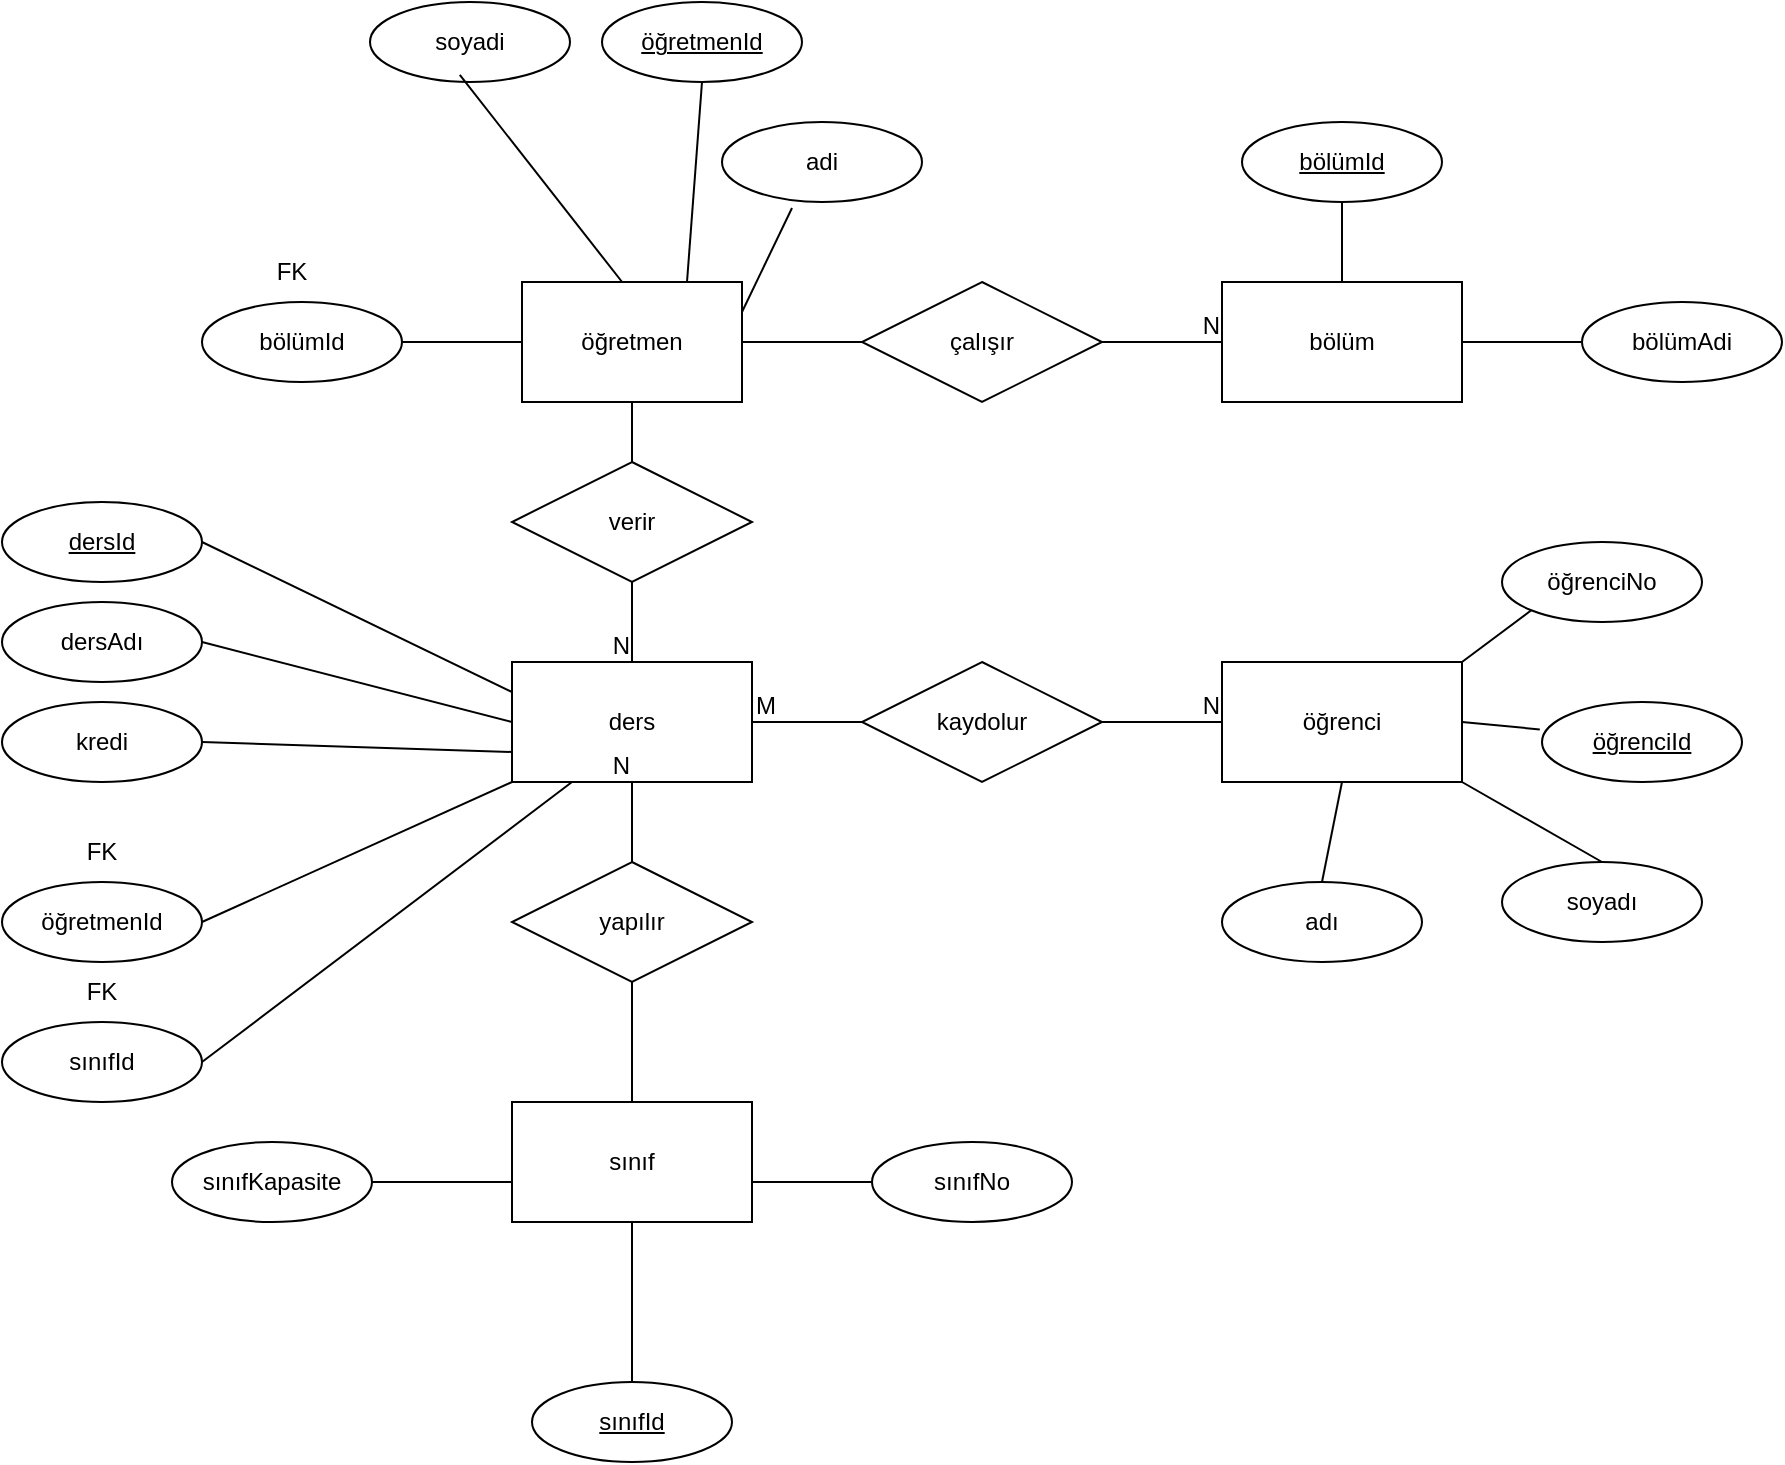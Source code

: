 <mxfile version="28.2.5">
  <diagram name="Sayfa -1" id="FAeW4Tjnd5UTCkGNhGMS">
    <mxGraphModel dx="2200" dy="736" grid="1" gridSize="10" guides="1" tooltips="1" connect="1" arrows="1" fold="1" page="1" pageScale="1" pageWidth="827" pageHeight="1169" math="0" shadow="0">
      <root>
        <mxCell id="0" />
        <mxCell id="1" parent="0" />
        <mxCell id="xSJKJZVNPm51We8t5A6b-2" value="bölüm" style="rounded=0;whiteSpace=wrap;html=1;" vertex="1" parent="1">
          <mxGeometry x="520" y="160" width="120" height="60" as="geometry" />
        </mxCell>
        <mxCell id="xSJKJZVNPm51We8t5A6b-3" value="sınıf" style="rounded=0;whiteSpace=wrap;html=1;" vertex="1" parent="1">
          <mxGeometry x="165" y="570" width="120" height="60" as="geometry" />
        </mxCell>
        <mxCell id="xSJKJZVNPm51We8t5A6b-4" value="öğrenci" style="rounded=0;whiteSpace=wrap;html=1;" vertex="1" parent="1">
          <mxGeometry x="520" y="350" width="120" height="60" as="geometry" />
        </mxCell>
        <mxCell id="xSJKJZVNPm51We8t5A6b-6" value="ders" style="rounded=0;whiteSpace=wrap;html=1;" vertex="1" parent="1">
          <mxGeometry x="165" y="350" width="120" height="60" as="geometry" />
        </mxCell>
        <mxCell id="xSJKJZVNPm51We8t5A6b-19" value="" style="endArrow=none;html=1;rounded=0;entryX=0;entryY=0.5;entryDx=0;entryDy=0;" edge="1" parent="1" source="xSJKJZVNPm51We8t5A6b-28" target="xSJKJZVNPm51We8t5A6b-2">
          <mxGeometry relative="1" as="geometry">
            <mxPoint x="130" y="189.66" as="sourcePoint" />
            <mxPoint x="290" y="189.66" as="targetPoint" />
          </mxGeometry>
        </mxCell>
        <mxCell id="xSJKJZVNPm51We8t5A6b-20" value="N" style="resizable=0;html=1;whiteSpace=wrap;align=right;verticalAlign=bottom;" connectable="0" vertex="1" parent="xSJKJZVNPm51We8t5A6b-19">
          <mxGeometry x="1" relative="1" as="geometry" />
        </mxCell>
        <mxCell id="xSJKJZVNPm51We8t5A6b-24" value="" style="endArrow=none;html=1;rounded=0;exitX=0.5;exitY=1;exitDx=0;exitDy=0;entryX=0.5;entryY=0;entryDx=0;entryDy=0;" edge="1" parent="1" source="xSJKJZVNPm51We8t5A6b-5" target="xSJKJZVNPm51We8t5A6b-6">
          <mxGeometry relative="1" as="geometry">
            <mxPoint x="280" y="300" as="sourcePoint" />
            <mxPoint x="440" y="300" as="targetPoint" />
          </mxGeometry>
        </mxCell>
        <mxCell id="xSJKJZVNPm51We8t5A6b-25" value="N" style="resizable=0;html=1;whiteSpace=wrap;align=right;verticalAlign=bottom;" connectable="0" vertex="1" parent="xSJKJZVNPm51We8t5A6b-24">
          <mxGeometry x="1" relative="1" as="geometry" />
        </mxCell>
        <mxCell id="xSJKJZVNPm51We8t5A6b-26" value="" style="endArrow=none;html=1;rounded=0;entryX=0.5;entryY=1;entryDx=0;entryDy=0;exitX=0.5;exitY=0;exitDx=0;exitDy=0;" edge="1" parent="1" source="xSJKJZVNPm51We8t5A6b-30" target="xSJKJZVNPm51We8t5A6b-6">
          <mxGeometry relative="1" as="geometry">
            <mxPoint x="75" y="478" as="sourcePoint" />
            <mxPoint x="75" y="370" as="targetPoint" />
            <Array as="points" />
          </mxGeometry>
        </mxCell>
        <mxCell id="xSJKJZVNPm51We8t5A6b-27" value="N" style="resizable=0;html=1;whiteSpace=wrap;align=right;verticalAlign=bottom;" connectable="0" vertex="1" parent="xSJKJZVNPm51We8t5A6b-26">
          <mxGeometry x="1" relative="1" as="geometry" />
        </mxCell>
        <mxCell id="xSJKJZVNPm51We8t5A6b-29" value="verir" style="shape=rhombus;perimeter=rhombusPerimeter;whiteSpace=wrap;html=1;align=center;" vertex="1" parent="1">
          <mxGeometry x="165" y="250" width="120" height="60" as="geometry" />
        </mxCell>
        <mxCell id="xSJKJZVNPm51We8t5A6b-32" value="bölümId" style="ellipse;whiteSpace=wrap;html=1;align=center;fontStyle=4;" vertex="1" parent="1">
          <mxGeometry x="530" y="80" width="100" height="40" as="geometry" />
        </mxCell>
        <mxCell id="xSJKJZVNPm51We8t5A6b-34" value="" style="endArrow=none;html=1;rounded=0;entryX=0.5;entryY=1;entryDx=0;entryDy=0;exitX=0.5;exitY=0;exitDx=0;exitDy=0;" edge="1" parent="1" source="xSJKJZVNPm51We8t5A6b-2" target="xSJKJZVNPm51We8t5A6b-32">
          <mxGeometry width="50" height="50" relative="1" as="geometry">
            <mxPoint x="319" y="160" as="sourcePoint" />
            <mxPoint x="369" y="110" as="targetPoint" />
            <Array as="points" />
          </mxGeometry>
        </mxCell>
        <mxCell id="xSJKJZVNPm51We8t5A6b-35" value="bölümAdi" style="ellipse;whiteSpace=wrap;html=1;align=center;" vertex="1" parent="1">
          <mxGeometry x="700" y="170" width="100" height="40" as="geometry" />
        </mxCell>
        <mxCell id="xSJKJZVNPm51We8t5A6b-36" value="" style="endArrow=none;html=1;rounded=0;entryX=0;entryY=0.5;entryDx=0;entryDy=0;exitX=1;exitY=0.5;exitDx=0;exitDy=0;" edge="1" parent="1" source="xSJKJZVNPm51We8t5A6b-2" target="xSJKJZVNPm51We8t5A6b-35">
          <mxGeometry width="50" height="50" relative="1" as="geometry">
            <mxPoint x="340" y="340" as="sourcePoint" />
            <mxPoint x="390" y="290" as="targetPoint" />
            <Array as="points" />
          </mxGeometry>
        </mxCell>
        <mxCell id="xSJKJZVNPm51We8t5A6b-37" value="soyadi" style="ellipse;whiteSpace=wrap;html=1;align=center;" vertex="1" parent="1">
          <mxGeometry x="94" y="20" width="100" height="40" as="geometry" />
        </mxCell>
        <mxCell id="xSJKJZVNPm51We8t5A6b-38" value="adi" style="ellipse;whiteSpace=wrap;html=1;align=center;" vertex="1" parent="1">
          <mxGeometry x="270" y="80" width="100" height="40" as="geometry" />
        </mxCell>
        <mxCell id="xSJKJZVNPm51We8t5A6b-39" value="öğrenciId" style="ellipse;whiteSpace=wrap;html=1;align=center;fontStyle=4;" vertex="1" parent="1">
          <mxGeometry x="680" y="370" width="100" height="40" as="geometry" />
        </mxCell>
        <mxCell id="xSJKJZVNPm51We8t5A6b-40" value="" style="endArrow=none;html=1;rounded=0;entryX=-0.011;entryY=0.343;entryDx=0;entryDy=0;entryPerimeter=0;exitX=1;exitY=0.5;exitDx=0;exitDy=0;" edge="1" parent="1" source="xSJKJZVNPm51We8t5A6b-4" target="xSJKJZVNPm51We8t5A6b-39">
          <mxGeometry width="50" height="50" relative="1" as="geometry">
            <mxPoint x="340" y="340" as="sourcePoint" />
            <mxPoint x="390" y="290" as="targetPoint" />
          </mxGeometry>
        </mxCell>
        <mxCell id="xSJKJZVNPm51We8t5A6b-41" value="" style="endArrow=none;html=1;rounded=0;entryX=0.449;entryY=0.912;entryDx=0;entryDy=0;entryPerimeter=0;exitX=0.455;exitY=0;exitDx=0;exitDy=0;exitPerimeter=0;" edge="1" parent="1" source="xSJKJZVNPm51We8t5A6b-5" target="xSJKJZVNPm51We8t5A6b-37">
          <mxGeometry width="50" height="50" relative="1" as="geometry">
            <mxPoint x="340" y="340" as="sourcePoint" />
            <mxPoint x="390" y="290" as="targetPoint" />
            <Array as="points" />
          </mxGeometry>
        </mxCell>
        <mxCell id="xSJKJZVNPm51We8t5A6b-42" value="" style="endArrow=none;html=1;rounded=0;entryX=0.35;entryY=1.075;entryDx=0;entryDy=0;entryPerimeter=0;exitX=1;exitY=0.25;exitDx=0;exitDy=0;" edge="1" parent="1" source="xSJKJZVNPm51We8t5A6b-5" target="xSJKJZVNPm51We8t5A6b-38">
          <mxGeometry width="50" height="50" relative="1" as="geometry">
            <mxPoint x="430" y="290" as="sourcePoint" />
            <mxPoint x="480" y="240" as="targetPoint" />
          </mxGeometry>
        </mxCell>
        <mxCell id="xSJKJZVNPm51We8t5A6b-43" value="öğretmenId" style="ellipse;whiteSpace=wrap;html=1;align=center;fontStyle=4;" vertex="1" parent="1">
          <mxGeometry x="210" y="20" width="100" height="40" as="geometry" />
        </mxCell>
        <mxCell id="xSJKJZVNPm51We8t5A6b-44" value="" style="endArrow=none;html=1;rounded=0;entryX=0.5;entryY=1;entryDx=0;entryDy=0;exitX=0.75;exitY=0;exitDx=0;exitDy=0;" edge="1" parent="1" source="xSJKJZVNPm51We8t5A6b-5" target="xSJKJZVNPm51We8t5A6b-43">
          <mxGeometry width="50" height="50" relative="1" as="geometry">
            <mxPoint x="430" y="290" as="sourcePoint" />
            <mxPoint x="480" y="240" as="targetPoint" />
          </mxGeometry>
        </mxCell>
        <mxCell id="xSJKJZVNPm51We8t5A6b-46" value="" style="endArrow=none;html=1;rounded=0;entryX=0;entryY=0.5;entryDx=0;entryDy=0;" edge="1" parent="1" source="xSJKJZVNPm51We8t5A6b-5" target="xSJKJZVNPm51We8t5A6b-28">
          <mxGeometry relative="1" as="geometry">
            <mxPoint x="130" y="189.66" as="sourcePoint" />
            <mxPoint x="520" y="190" as="targetPoint" />
          </mxGeometry>
        </mxCell>
        <mxCell id="xSJKJZVNPm51We8t5A6b-28" value="çalışır" style="shape=rhombus;perimeter=rhombusPerimeter;whiteSpace=wrap;html=1;align=center;" vertex="1" parent="1">
          <mxGeometry x="340" y="160" width="120" height="60" as="geometry" />
        </mxCell>
        <mxCell id="xSJKJZVNPm51We8t5A6b-5" value="öğretmen" style="rounded=0;whiteSpace=wrap;html=1;" vertex="1" parent="1">
          <mxGeometry x="170" y="160" width="110" height="60" as="geometry" />
        </mxCell>
        <mxCell id="xSJKJZVNPm51We8t5A6b-52" value="" style="endArrow=none;html=1;rounded=0;entryX=0;entryY=0.5;entryDx=0;entryDy=0;" edge="1" parent="1" source="xSJKJZVNPm51We8t5A6b-31" target="xSJKJZVNPm51We8t5A6b-4">
          <mxGeometry relative="1" as="geometry">
            <mxPoint x="140" y="360" as="sourcePoint" />
            <mxPoint x="530" y="270" as="targetPoint" />
          </mxGeometry>
        </mxCell>
        <mxCell id="xSJKJZVNPm51We8t5A6b-54" value="N" style="resizable=0;html=1;whiteSpace=wrap;align=right;verticalAlign=bottom;" connectable="0" vertex="1" parent="xSJKJZVNPm51We8t5A6b-52">
          <mxGeometry x="1" relative="1" as="geometry" />
        </mxCell>
        <mxCell id="xSJKJZVNPm51We8t5A6b-55" value="" style="endArrow=none;html=1;rounded=0;entryX=0;entryY=0.5;entryDx=0;entryDy=0;exitX=1;exitY=0.5;exitDx=0;exitDy=0;" edge="1" parent="1" source="xSJKJZVNPm51We8t5A6b-6" target="xSJKJZVNPm51We8t5A6b-31">
          <mxGeometry relative="1" as="geometry">
            <mxPoint x="210" y="360" as="sourcePoint" />
            <mxPoint x="420" y="360" as="targetPoint" />
          </mxGeometry>
        </mxCell>
        <mxCell id="xSJKJZVNPm51We8t5A6b-56" value="M" style="resizable=0;html=1;whiteSpace=wrap;align=left;verticalAlign=bottom;" connectable="0" vertex="1" parent="xSJKJZVNPm51We8t5A6b-55">
          <mxGeometry x="-1" relative="1" as="geometry" />
        </mxCell>
        <mxCell id="xSJKJZVNPm51We8t5A6b-31" value="kaydolur" style="shape=rhombus;perimeter=rhombusPerimeter;whiteSpace=wrap;html=1;align=center;" vertex="1" parent="1">
          <mxGeometry x="340" y="350" width="120" height="60" as="geometry" />
        </mxCell>
        <mxCell id="xSJKJZVNPm51We8t5A6b-59" value="" style="endArrow=none;html=1;rounded=0;entryX=0.5;entryY=1;entryDx=0;entryDy=0;exitX=0.5;exitY=0;exitDx=0;exitDy=0;" edge="1" parent="1" source="xSJKJZVNPm51We8t5A6b-3" target="xSJKJZVNPm51We8t5A6b-30">
          <mxGeometry relative="1" as="geometry">
            <mxPoint x="144" y="510" as="sourcePoint" />
            <mxPoint x="144" y="390" as="targetPoint" />
            <Array as="points" />
          </mxGeometry>
        </mxCell>
        <mxCell id="xSJKJZVNPm51We8t5A6b-30" value="yapılır" style="shape=rhombus;perimeter=rhombusPerimeter;whiteSpace=wrap;html=1;align=center;" vertex="1" parent="1">
          <mxGeometry x="165" y="450" width="120" height="60" as="geometry" />
        </mxCell>
        <mxCell id="xSJKJZVNPm51We8t5A6b-61" value="bölümId" style="ellipse;whiteSpace=wrap;html=1;align=center;" vertex="1" parent="1">
          <mxGeometry x="10" y="170" width="100" height="40" as="geometry" />
        </mxCell>
        <mxCell id="xSJKJZVNPm51We8t5A6b-62" value="" style="line;strokeWidth=1;rotatable=0;dashed=0;labelPosition=right;align=left;verticalAlign=middle;spacingTop=0;spacingLeft=6;points=[];portConstraint=eastwest;" vertex="1" parent="1">
          <mxGeometry x="110" y="185" width="60" height="10" as="geometry" />
        </mxCell>
        <mxCell id="xSJKJZVNPm51We8t5A6b-63" value="" style="shape=table;startSize=0;container=1;collapsible=1;childLayout=tableLayout;fixedRows=1;rowLines=0;fontStyle=0;align=center;resizeLast=1;strokeColor=none;fillColor=none;collapsible=0;" vertex="1" parent="1">
          <mxGeometry x="40" y="140" width="50" height="30" as="geometry" />
        </mxCell>
        <mxCell id="xSJKJZVNPm51We8t5A6b-64" value="" style="shape=tableRow;horizontal=0;startSize=0;swimlaneHead=0;swimlaneBody=0;fillColor=none;collapsible=0;dropTarget=0;points=[[0,0.5],[1,0.5]];portConstraint=eastwest;top=0;left=0;right=0;bottom=0;" vertex="1" parent="xSJKJZVNPm51We8t5A6b-63">
          <mxGeometry width="30" height="30" as="geometry" />
        </mxCell>
        <mxCell id="xSJKJZVNPm51We8t5A6b-65" value="FK" style="shape=partialRectangle;connectable=0;fillColor=none;top=0;left=0;bottom=0;right=0;fontStyle=0;overflow=hidden;whiteSpace=wrap;html=1;" vertex="1" parent="xSJKJZVNPm51We8t5A6b-64">
          <mxGeometry width="30" height="30" as="geometry">
            <mxRectangle width="30" height="30" as="alternateBounds" />
          </mxGeometry>
        </mxCell>
        <mxCell id="xSJKJZVNPm51We8t5A6b-66" value="" style="shape=partialRectangle;connectable=0;fillColor=none;top=0;left=0;bottom=0;right=0;align=left;spacingLeft=6;fontStyle=0;overflow=hidden;whiteSpace=wrap;html=1;" vertex="1" parent="xSJKJZVNPm51We8t5A6b-64">
          <mxGeometry x="30" height="30" as="geometry">
            <mxRectangle height="30" as="alternateBounds" />
          </mxGeometry>
        </mxCell>
        <mxCell id="xSJKJZVNPm51We8t5A6b-67" value="sınıfId" style="ellipse;whiteSpace=wrap;html=1;align=center;fontStyle=4;" vertex="1" parent="1">
          <mxGeometry x="175" y="710" width="100" height="40" as="geometry" />
        </mxCell>
        <mxCell id="xSJKJZVNPm51We8t5A6b-68" value="sınıfNo" style="ellipse;whiteSpace=wrap;html=1;align=center;" vertex="1" parent="1">
          <mxGeometry x="345" y="590" width="100" height="40" as="geometry" />
        </mxCell>
        <mxCell id="xSJKJZVNPm51We8t5A6b-69" value="sınıfKapasite" style="ellipse;whiteSpace=wrap;html=1;align=center;" vertex="1" parent="1">
          <mxGeometry x="-5" y="590" width="100" height="40" as="geometry" />
        </mxCell>
        <mxCell id="xSJKJZVNPm51We8t5A6b-70" value="" style="line;strokeWidth=1;rotatable=0;dashed=0;labelPosition=right;align=left;verticalAlign=middle;spacingTop=0;spacingLeft=6;points=[];portConstraint=eastwest;" vertex="1" parent="1">
          <mxGeometry x="95" y="605" width="70" height="10" as="geometry" />
        </mxCell>
        <mxCell id="xSJKJZVNPm51We8t5A6b-71" value="" style="line;strokeWidth=1;rotatable=0;dashed=0;labelPosition=right;align=left;verticalAlign=middle;spacingTop=0;spacingLeft=6;points=[];portConstraint=eastwest;" vertex="1" parent="1">
          <mxGeometry x="285" y="605" width="60" height="10" as="geometry" />
        </mxCell>
        <mxCell id="xSJKJZVNPm51We8t5A6b-74" value="" style="endArrow=none;html=1;rounded=0;entryX=0.5;entryY=0;entryDx=0;entryDy=0;exitX=0.5;exitY=1;exitDx=0;exitDy=0;" edge="1" parent="1" source="xSJKJZVNPm51We8t5A6b-3" target="xSJKJZVNPm51We8t5A6b-67">
          <mxGeometry relative="1" as="geometry">
            <mxPoint x="370" y="510" as="sourcePoint" />
            <mxPoint x="530" y="510" as="targetPoint" />
          </mxGeometry>
        </mxCell>
        <mxCell id="xSJKJZVNPm51We8t5A6b-76" value="sınıfId" style="ellipse;whiteSpace=wrap;html=1;align=center;" vertex="1" parent="1">
          <mxGeometry x="-90" y="530" width="100" height="40" as="geometry" />
        </mxCell>
        <mxCell id="xSJKJZVNPm51We8t5A6b-77" value="öğretmenId" style="ellipse;whiteSpace=wrap;html=1;align=center;" vertex="1" parent="1">
          <mxGeometry x="-90" y="460" width="100" height="40" as="geometry" />
        </mxCell>
        <mxCell id="xSJKJZVNPm51We8t5A6b-78" value="kredi" style="ellipse;whiteSpace=wrap;html=1;align=center;" vertex="1" parent="1">
          <mxGeometry x="-90" y="370" width="100" height="40" as="geometry" />
        </mxCell>
        <mxCell id="xSJKJZVNPm51We8t5A6b-79" value="dersAdı" style="ellipse;whiteSpace=wrap;html=1;align=center;" vertex="1" parent="1">
          <mxGeometry x="-90" y="320" width="100" height="40" as="geometry" />
        </mxCell>
        <mxCell id="xSJKJZVNPm51We8t5A6b-80" value="dersId" style="ellipse;whiteSpace=wrap;html=1;align=center;fontStyle=4;" vertex="1" parent="1">
          <mxGeometry x="-90" y="270" width="100" height="40" as="geometry" />
        </mxCell>
        <mxCell id="xSJKJZVNPm51We8t5A6b-83" value="" style="endArrow=none;html=1;rounded=0;exitX=1;exitY=0.5;exitDx=0;exitDy=0;entryX=0.25;entryY=1;entryDx=0;entryDy=0;" edge="1" parent="1" source="xSJKJZVNPm51We8t5A6b-76" target="xSJKJZVNPm51We8t5A6b-6">
          <mxGeometry relative="1" as="geometry">
            <mxPoint x="370" y="450" as="sourcePoint" />
            <mxPoint x="530" y="450" as="targetPoint" />
          </mxGeometry>
        </mxCell>
        <mxCell id="xSJKJZVNPm51We8t5A6b-84" value="" style="endArrow=none;html=1;rounded=0;exitX=1;exitY=0.5;exitDx=0;exitDy=0;entryX=0;entryY=0.75;entryDx=0;entryDy=0;" edge="1" parent="1" source="xSJKJZVNPm51We8t5A6b-78" target="xSJKJZVNPm51We8t5A6b-6">
          <mxGeometry relative="1" as="geometry">
            <mxPoint x="60" y="540" as="sourcePoint" />
            <mxPoint x="245" y="430" as="targetPoint" />
          </mxGeometry>
        </mxCell>
        <mxCell id="xSJKJZVNPm51We8t5A6b-85" value="" style="endArrow=none;html=1;rounded=0;exitX=1;exitY=0.5;exitDx=0;exitDy=0;entryX=0;entryY=1;entryDx=0;entryDy=0;" edge="1" parent="1" source="xSJKJZVNPm51We8t5A6b-77" target="xSJKJZVNPm51We8t5A6b-6">
          <mxGeometry relative="1" as="geometry">
            <mxPoint x="60" y="540" as="sourcePoint" />
            <mxPoint x="245" y="430" as="targetPoint" />
          </mxGeometry>
        </mxCell>
        <mxCell id="xSJKJZVNPm51We8t5A6b-86" value="" style="endArrow=none;html=1;rounded=0;exitX=1;exitY=0.5;exitDx=0;exitDy=0;entryX=0;entryY=0.5;entryDx=0;entryDy=0;" edge="1" parent="1" source="xSJKJZVNPm51We8t5A6b-79" target="xSJKJZVNPm51We8t5A6b-6">
          <mxGeometry relative="1" as="geometry">
            <mxPoint x="70" y="460" as="sourcePoint" />
            <mxPoint x="255" y="350" as="targetPoint" />
          </mxGeometry>
        </mxCell>
        <mxCell id="xSJKJZVNPm51We8t5A6b-87" value="" style="endArrow=none;html=1;rounded=0;exitX=1;exitY=0.5;exitDx=0;exitDy=0;entryX=0;entryY=0.25;entryDx=0;entryDy=0;" edge="1" parent="1" source="xSJKJZVNPm51We8t5A6b-80" target="xSJKJZVNPm51We8t5A6b-6">
          <mxGeometry relative="1" as="geometry">
            <mxPoint x="50" y="430" as="sourcePoint" />
            <mxPoint x="235" y="320" as="targetPoint" />
          </mxGeometry>
        </mxCell>
        <mxCell id="xSJKJZVNPm51We8t5A6b-92" value="" style="shape=table;startSize=0;container=1;collapsible=1;childLayout=tableLayout;fixedRows=1;rowLines=0;fontStyle=0;align=center;resizeLast=1;strokeColor=none;fillColor=none;collapsible=0;" vertex="1" parent="1">
          <mxGeometry x="-55" y="500" width="180" height="30" as="geometry" />
        </mxCell>
        <mxCell id="xSJKJZVNPm51We8t5A6b-93" value="" style="shape=tableRow;horizontal=0;startSize=0;swimlaneHead=0;swimlaneBody=0;fillColor=none;collapsible=0;dropTarget=0;points=[[0,0.5],[1,0.5]];portConstraint=eastwest;top=0;left=0;right=0;bottom=0;" vertex="1" parent="xSJKJZVNPm51We8t5A6b-92">
          <mxGeometry width="180" height="30" as="geometry" />
        </mxCell>
        <mxCell id="xSJKJZVNPm51We8t5A6b-94" value="FK" style="shape=partialRectangle;connectable=0;fillColor=none;top=0;left=0;bottom=0;right=0;fontStyle=0;overflow=hidden;whiteSpace=wrap;html=1;" vertex="1" parent="xSJKJZVNPm51We8t5A6b-93">
          <mxGeometry width="30" height="30" as="geometry">
            <mxRectangle width="30" height="30" as="alternateBounds" />
          </mxGeometry>
        </mxCell>
        <mxCell id="xSJKJZVNPm51We8t5A6b-95" value="" style="shape=partialRectangle;connectable=0;fillColor=none;top=0;left=0;bottom=0;right=0;align=left;spacingLeft=6;fontStyle=0;overflow=hidden;whiteSpace=wrap;html=1;" vertex="1" parent="xSJKJZVNPm51We8t5A6b-93">
          <mxGeometry x="30" width="150" height="30" as="geometry">
            <mxRectangle width="150" height="30" as="alternateBounds" />
          </mxGeometry>
        </mxCell>
        <mxCell id="xSJKJZVNPm51We8t5A6b-100" value="" style="shape=table;startSize=0;container=1;collapsible=1;childLayout=tableLayout;fixedRows=1;rowLines=0;fontStyle=0;align=center;resizeLast=1;strokeColor=none;fillColor=none;collapsible=0;" vertex="1" parent="1">
          <mxGeometry x="-55" y="430" width="50" height="30" as="geometry" />
        </mxCell>
        <mxCell id="xSJKJZVNPm51We8t5A6b-101" value="" style="shape=tableRow;horizontal=0;startSize=0;swimlaneHead=0;swimlaneBody=0;fillColor=none;collapsible=0;dropTarget=0;points=[[0,0.5],[1,0.5]];portConstraint=eastwest;top=0;left=0;right=0;bottom=0;" vertex="1" parent="xSJKJZVNPm51We8t5A6b-100">
          <mxGeometry width="50" height="30" as="geometry" />
        </mxCell>
        <mxCell id="xSJKJZVNPm51We8t5A6b-102" value="FK" style="shape=partialRectangle;connectable=0;fillColor=none;top=0;left=0;bottom=0;right=0;fontStyle=0;overflow=hidden;whiteSpace=wrap;html=1;" vertex="1" parent="xSJKJZVNPm51We8t5A6b-101">
          <mxGeometry width="30" height="30" as="geometry">
            <mxRectangle width="30" height="30" as="alternateBounds" />
          </mxGeometry>
        </mxCell>
        <mxCell id="xSJKJZVNPm51We8t5A6b-103" value="" style="shape=partialRectangle;connectable=0;fillColor=none;top=0;left=0;bottom=0;right=0;align=left;spacingLeft=6;fontStyle=0;overflow=hidden;whiteSpace=wrap;html=1;" vertex="1" parent="xSJKJZVNPm51We8t5A6b-101">
          <mxGeometry x="30" width="20" height="30" as="geometry">
            <mxRectangle width="20" height="30" as="alternateBounds" />
          </mxGeometry>
        </mxCell>
        <mxCell id="xSJKJZVNPm51We8t5A6b-105" value="öğrenciNo" style="ellipse;whiteSpace=wrap;html=1;align=center;" vertex="1" parent="1">
          <mxGeometry x="660" y="290" width="100" height="40" as="geometry" />
        </mxCell>
        <mxCell id="xSJKJZVNPm51We8t5A6b-106" value="adı" style="ellipse;whiteSpace=wrap;html=1;align=center;" vertex="1" parent="1">
          <mxGeometry x="520" y="460" width="100" height="40" as="geometry" />
        </mxCell>
        <mxCell id="xSJKJZVNPm51We8t5A6b-107" value="soyadı" style="ellipse;whiteSpace=wrap;html=1;align=center;" vertex="1" parent="1">
          <mxGeometry x="660" y="450" width="100" height="40" as="geometry" />
        </mxCell>
        <mxCell id="xSJKJZVNPm51We8t5A6b-108" style="edgeStyle=orthogonalEdgeStyle;rounded=0;orthogonalLoop=1;jettySize=auto;html=1;exitX=0.5;exitY=1;exitDx=0;exitDy=0;" edge="1" parent="1" source="xSJKJZVNPm51We8t5A6b-107" target="xSJKJZVNPm51We8t5A6b-107">
          <mxGeometry relative="1" as="geometry" />
        </mxCell>
        <mxCell id="xSJKJZVNPm51We8t5A6b-109" value="" style="endArrow=none;html=1;rounded=0;" edge="1" parent="1">
          <mxGeometry relative="1" as="geometry">
            <mxPoint x="370" y="450" as="sourcePoint" />
            <mxPoint x="370" y="450" as="targetPoint" />
          </mxGeometry>
        </mxCell>
        <mxCell id="xSJKJZVNPm51We8t5A6b-110" value="" style="endArrow=none;html=1;rounded=0;exitX=0.5;exitY=0;exitDx=0;exitDy=0;entryX=1;entryY=1;entryDx=0;entryDy=0;" edge="1" parent="1" source="xSJKJZVNPm51We8t5A6b-107" target="xSJKJZVNPm51We8t5A6b-4">
          <mxGeometry relative="1" as="geometry">
            <mxPoint x="370" y="450" as="sourcePoint" />
            <mxPoint x="530" y="450" as="targetPoint" />
          </mxGeometry>
        </mxCell>
        <mxCell id="xSJKJZVNPm51We8t5A6b-111" value="" style="endArrow=none;html=1;rounded=0;entryX=0.5;entryY=0;entryDx=0;entryDy=0;exitX=0.5;exitY=1;exitDx=0;exitDy=0;" edge="1" parent="1" source="xSJKJZVNPm51We8t5A6b-4" target="xSJKJZVNPm51We8t5A6b-106">
          <mxGeometry relative="1" as="geometry">
            <mxPoint x="370" y="450" as="sourcePoint" />
            <mxPoint x="530" y="450" as="targetPoint" />
          </mxGeometry>
        </mxCell>
        <mxCell id="xSJKJZVNPm51We8t5A6b-112" value="" style="endArrow=none;html=1;rounded=0;exitX=1;exitY=0;exitDx=0;exitDy=0;entryX=0;entryY=1;entryDx=0;entryDy=0;" edge="1" parent="1" source="xSJKJZVNPm51We8t5A6b-4" target="xSJKJZVNPm51We8t5A6b-105">
          <mxGeometry relative="1" as="geometry">
            <mxPoint x="370" y="450" as="sourcePoint" />
            <mxPoint x="530" y="450" as="targetPoint" />
          </mxGeometry>
        </mxCell>
      </root>
    </mxGraphModel>
  </diagram>
</mxfile>

